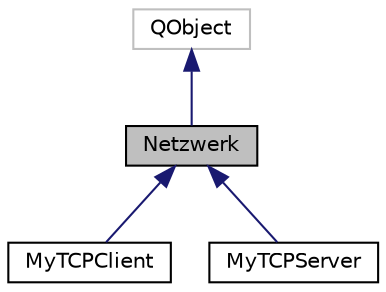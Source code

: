 digraph "Netzwerk"
{
 // LATEX_PDF_SIZE
  edge [fontname="Helvetica",fontsize="10",labelfontname="Helvetica",labelfontsize="10"];
  node [fontname="Helvetica",fontsize="10",shape=record];
  Node1 [label="Netzwerk",height=0.2,width=0.4,color="black", fillcolor="grey75", style="filled", fontcolor="black",tooltip="Manages network communication between players in the chess game."];
  Node2 -> Node1 [dir="back",color="midnightblue",fontsize="10",style="solid",fontname="Helvetica"];
  Node2 [label="QObject",height=0.2,width=0.4,color="grey75", fillcolor="white", style="filled",tooltip=" "];
  Node1 -> Node3 [dir="back",color="midnightblue",fontsize="10",style="solid",fontname="Helvetica"];
  Node3 [label="MyTCPClient",height=0.2,width=0.4,color="black", fillcolor="white", style="filled",URL="$classMyTCPClient.html",tooltip="Handles the client-side TCP communication for the chess game."];
  Node1 -> Node4 [dir="back",color="midnightblue",fontsize="10",style="solid",fontname="Helvetica"];
  Node4 [label="MyTCPServer",height=0.2,width=0.4,color="black", fillcolor="white", style="filled",URL="$classMyTCPServer.html",tooltip="Handles the server-side TCP communication for the chess game."];
}
